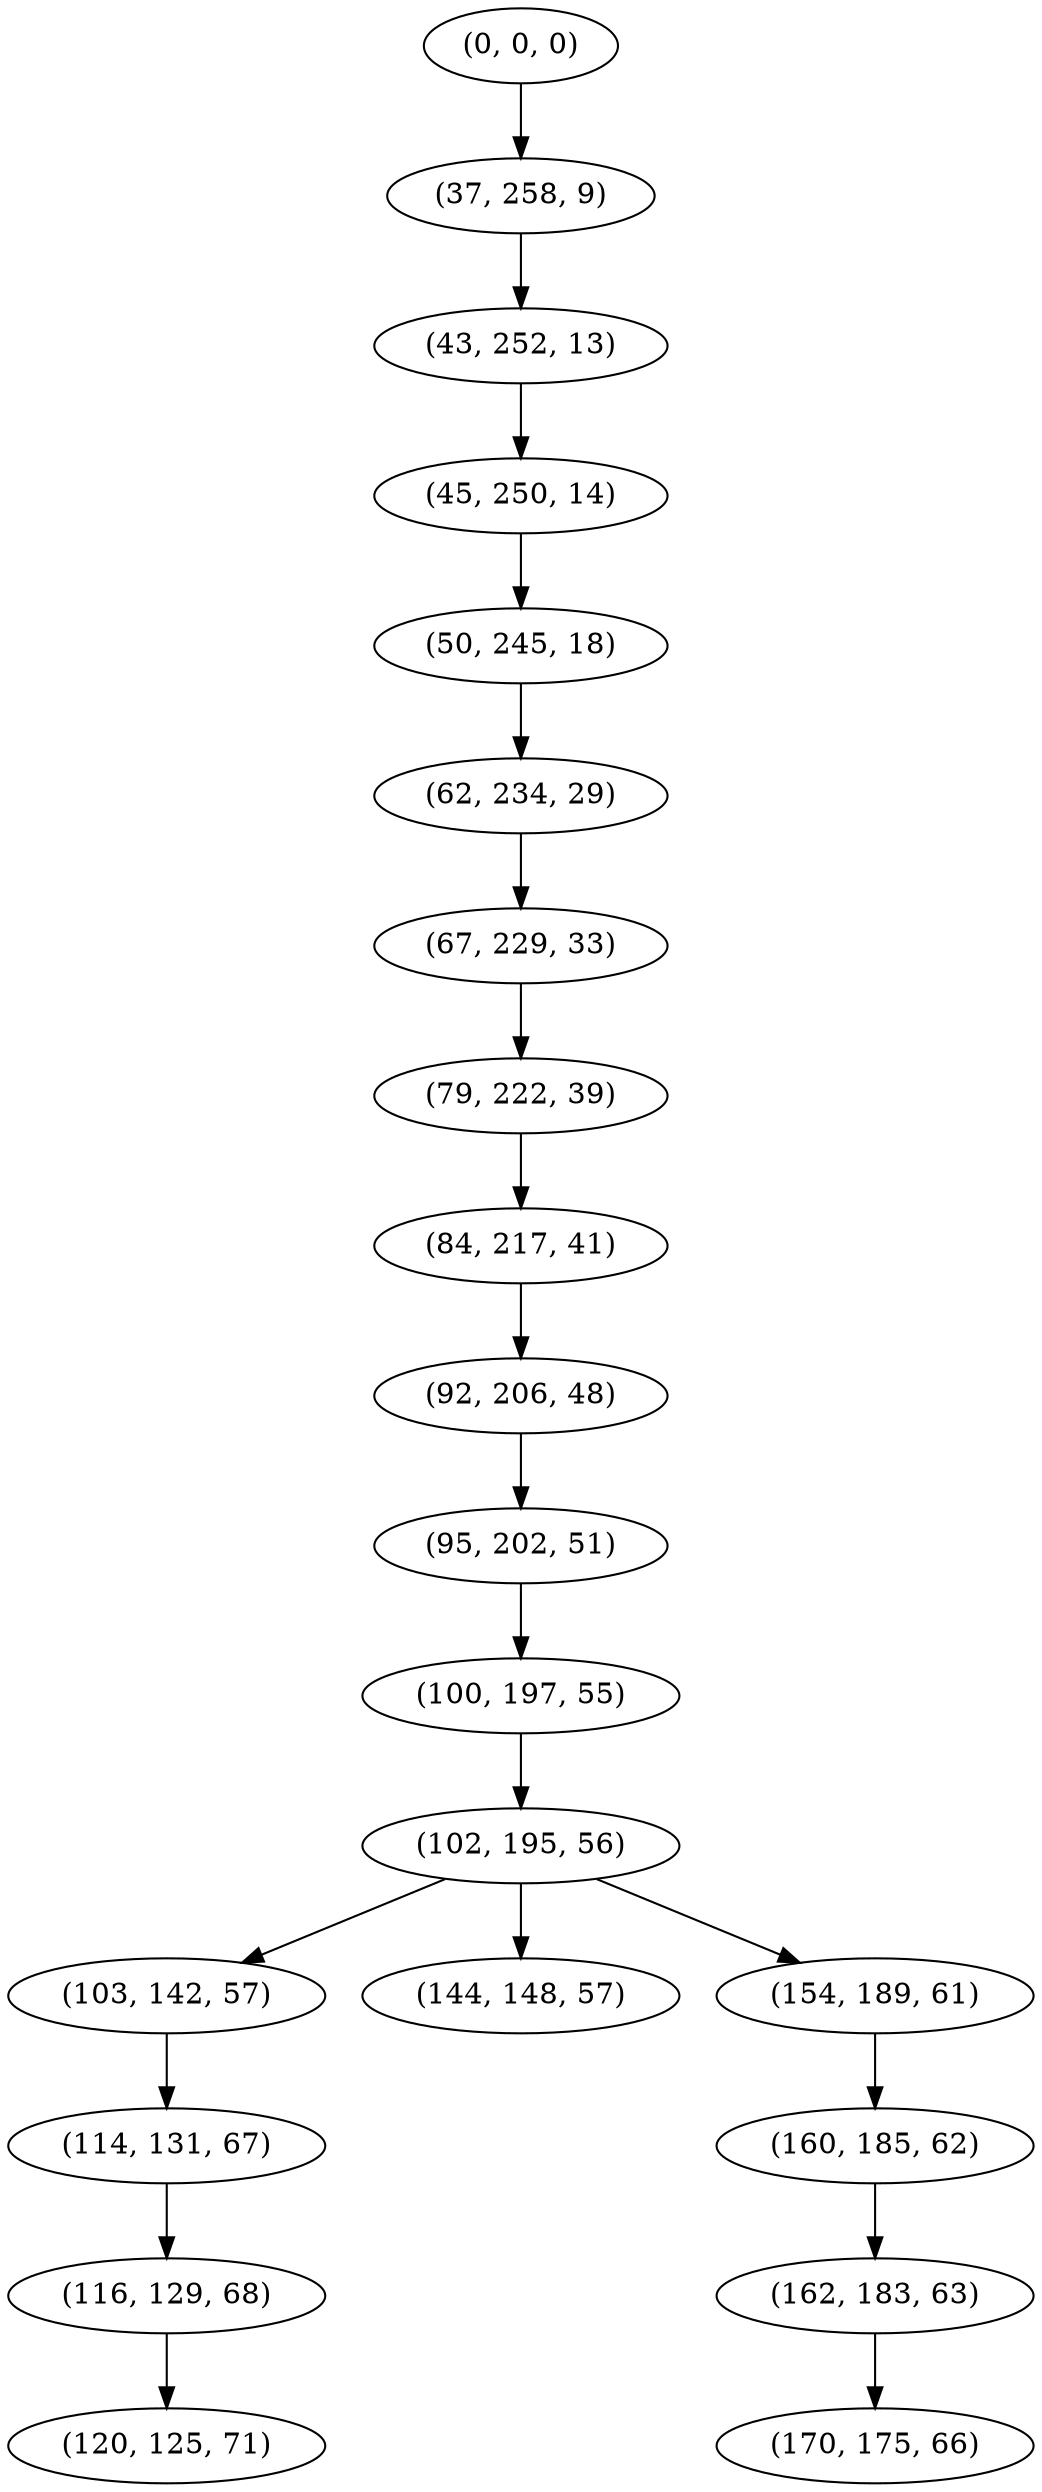 digraph tree {
    "(0, 0, 0)";
    "(37, 258, 9)";
    "(43, 252, 13)";
    "(45, 250, 14)";
    "(50, 245, 18)";
    "(62, 234, 29)";
    "(67, 229, 33)";
    "(79, 222, 39)";
    "(84, 217, 41)";
    "(92, 206, 48)";
    "(95, 202, 51)";
    "(100, 197, 55)";
    "(102, 195, 56)";
    "(103, 142, 57)";
    "(114, 131, 67)";
    "(116, 129, 68)";
    "(120, 125, 71)";
    "(144, 148, 57)";
    "(154, 189, 61)";
    "(160, 185, 62)";
    "(162, 183, 63)";
    "(170, 175, 66)";
    "(0, 0, 0)" -> "(37, 258, 9)";
    "(37, 258, 9)" -> "(43, 252, 13)";
    "(43, 252, 13)" -> "(45, 250, 14)";
    "(45, 250, 14)" -> "(50, 245, 18)";
    "(50, 245, 18)" -> "(62, 234, 29)";
    "(62, 234, 29)" -> "(67, 229, 33)";
    "(67, 229, 33)" -> "(79, 222, 39)";
    "(79, 222, 39)" -> "(84, 217, 41)";
    "(84, 217, 41)" -> "(92, 206, 48)";
    "(92, 206, 48)" -> "(95, 202, 51)";
    "(95, 202, 51)" -> "(100, 197, 55)";
    "(100, 197, 55)" -> "(102, 195, 56)";
    "(102, 195, 56)" -> "(103, 142, 57)";
    "(102, 195, 56)" -> "(144, 148, 57)";
    "(102, 195, 56)" -> "(154, 189, 61)";
    "(103, 142, 57)" -> "(114, 131, 67)";
    "(114, 131, 67)" -> "(116, 129, 68)";
    "(116, 129, 68)" -> "(120, 125, 71)";
    "(154, 189, 61)" -> "(160, 185, 62)";
    "(160, 185, 62)" -> "(162, 183, 63)";
    "(162, 183, 63)" -> "(170, 175, 66)";
}
